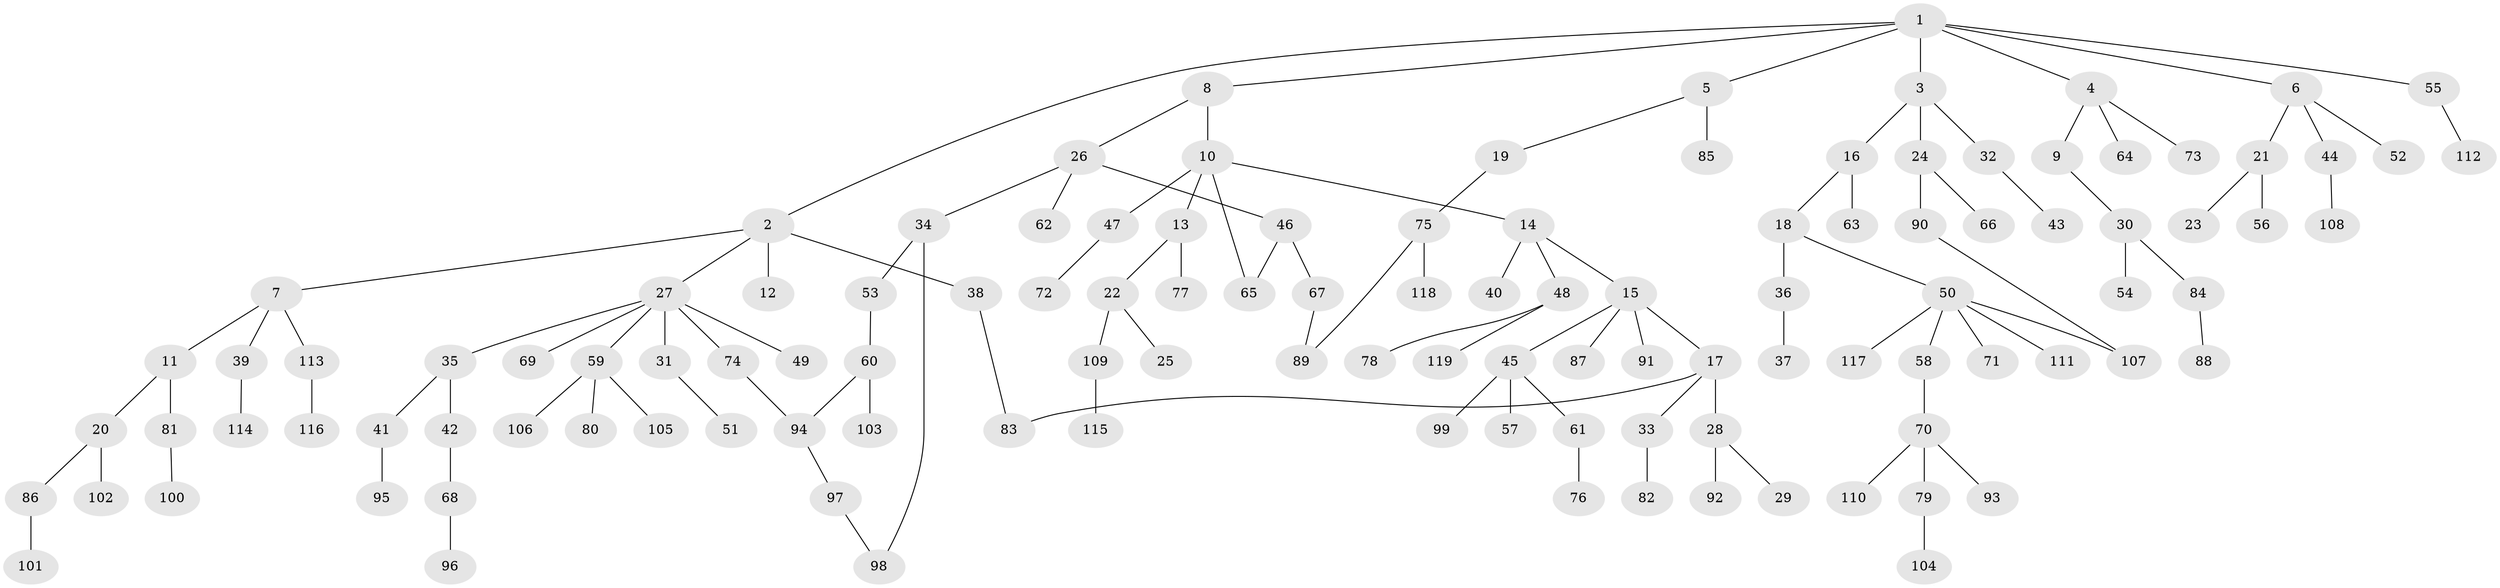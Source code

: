 // Generated by graph-tools (version 1.1) at 2025/10/02/27/25 16:10:52]
// undirected, 119 vertices, 124 edges
graph export_dot {
graph [start="1"]
  node [color=gray90,style=filled];
  1;
  2;
  3;
  4;
  5;
  6;
  7;
  8;
  9;
  10;
  11;
  12;
  13;
  14;
  15;
  16;
  17;
  18;
  19;
  20;
  21;
  22;
  23;
  24;
  25;
  26;
  27;
  28;
  29;
  30;
  31;
  32;
  33;
  34;
  35;
  36;
  37;
  38;
  39;
  40;
  41;
  42;
  43;
  44;
  45;
  46;
  47;
  48;
  49;
  50;
  51;
  52;
  53;
  54;
  55;
  56;
  57;
  58;
  59;
  60;
  61;
  62;
  63;
  64;
  65;
  66;
  67;
  68;
  69;
  70;
  71;
  72;
  73;
  74;
  75;
  76;
  77;
  78;
  79;
  80;
  81;
  82;
  83;
  84;
  85;
  86;
  87;
  88;
  89;
  90;
  91;
  92;
  93;
  94;
  95;
  96;
  97;
  98;
  99;
  100;
  101;
  102;
  103;
  104;
  105;
  106;
  107;
  108;
  109;
  110;
  111;
  112;
  113;
  114;
  115;
  116;
  117;
  118;
  119;
  1 -- 2;
  1 -- 3;
  1 -- 4;
  1 -- 5;
  1 -- 6;
  1 -- 8;
  1 -- 55;
  2 -- 7;
  2 -- 12;
  2 -- 27;
  2 -- 38;
  3 -- 16;
  3 -- 24;
  3 -- 32;
  4 -- 9;
  4 -- 64;
  4 -- 73;
  5 -- 19;
  5 -- 85;
  6 -- 21;
  6 -- 44;
  6 -- 52;
  7 -- 11;
  7 -- 39;
  7 -- 113;
  8 -- 10;
  8 -- 26;
  9 -- 30;
  10 -- 13;
  10 -- 14;
  10 -- 47;
  10 -- 65;
  11 -- 20;
  11 -- 81;
  13 -- 22;
  13 -- 77;
  14 -- 15;
  14 -- 40;
  14 -- 48;
  15 -- 17;
  15 -- 45;
  15 -- 87;
  15 -- 91;
  16 -- 18;
  16 -- 63;
  17 -- 28;
  17 -- 33;
  17 -- 83;
  18 -- 36;
  18 -- 50;
  19 -- 75;
  20 -- 86;
  20 -- 102;
  21 -- 23;
  21 -- 56;
  22 -- 25;
  22 -- 109;
  24 -- 66;
  24 -- 90;
  26 -- 34;
  26 -- 46;
  26 -- 62;
  27 -- 31;
  27 -- 35;
  27 -- 49;
  27 -- 59;
  27 -- 69;
  27 -- 74;
  28 -- 29;
  28 -- 92;
  30 -- 54;
  30 -- 84;
  31 -- 51;
  32 -- 43;
  33 -- 82;
  34 -- 53;
  34 -- 98;
  35 -- 41;
  35 -- 42;
  36 -- 37;
  38 -- 83;
  39 -- 114;
  41 -- 95;
  42 -- 68;
  44 -- 108;
  45 -- 57;
  45 -- 61;
  45 -- 99;
  46 -- 65;
  46 -- 67;
  47 -- 72;
  48 -- 78;
  48 -- 119;
  50 -- 58;
  50 -- 71;
  50 -- 107;
  50 -- 111;
  50 -- 117;
  53 -- 60;
  55 -- 112;
  58 -- 70;
  59 -- 80;
  59 -- 105;
  59 -- 106;
  60 -- 103;
  60 -- 94;
  61 -- 76;
  67 -- 89;
  68 -- 96;
  70 -- 79;
  70 -- 93;
  70 -- 110;
  74 -- 94;
  75 -- 89;
  75 -- 118;
  79 -- 104;
  81 -- 100;
  84 -- 88;
  86 -- 101;
  90 -- 107;
  94 -- 97;
  97 -- 98;
  109 -- 115;
  113 -- 116;
}
